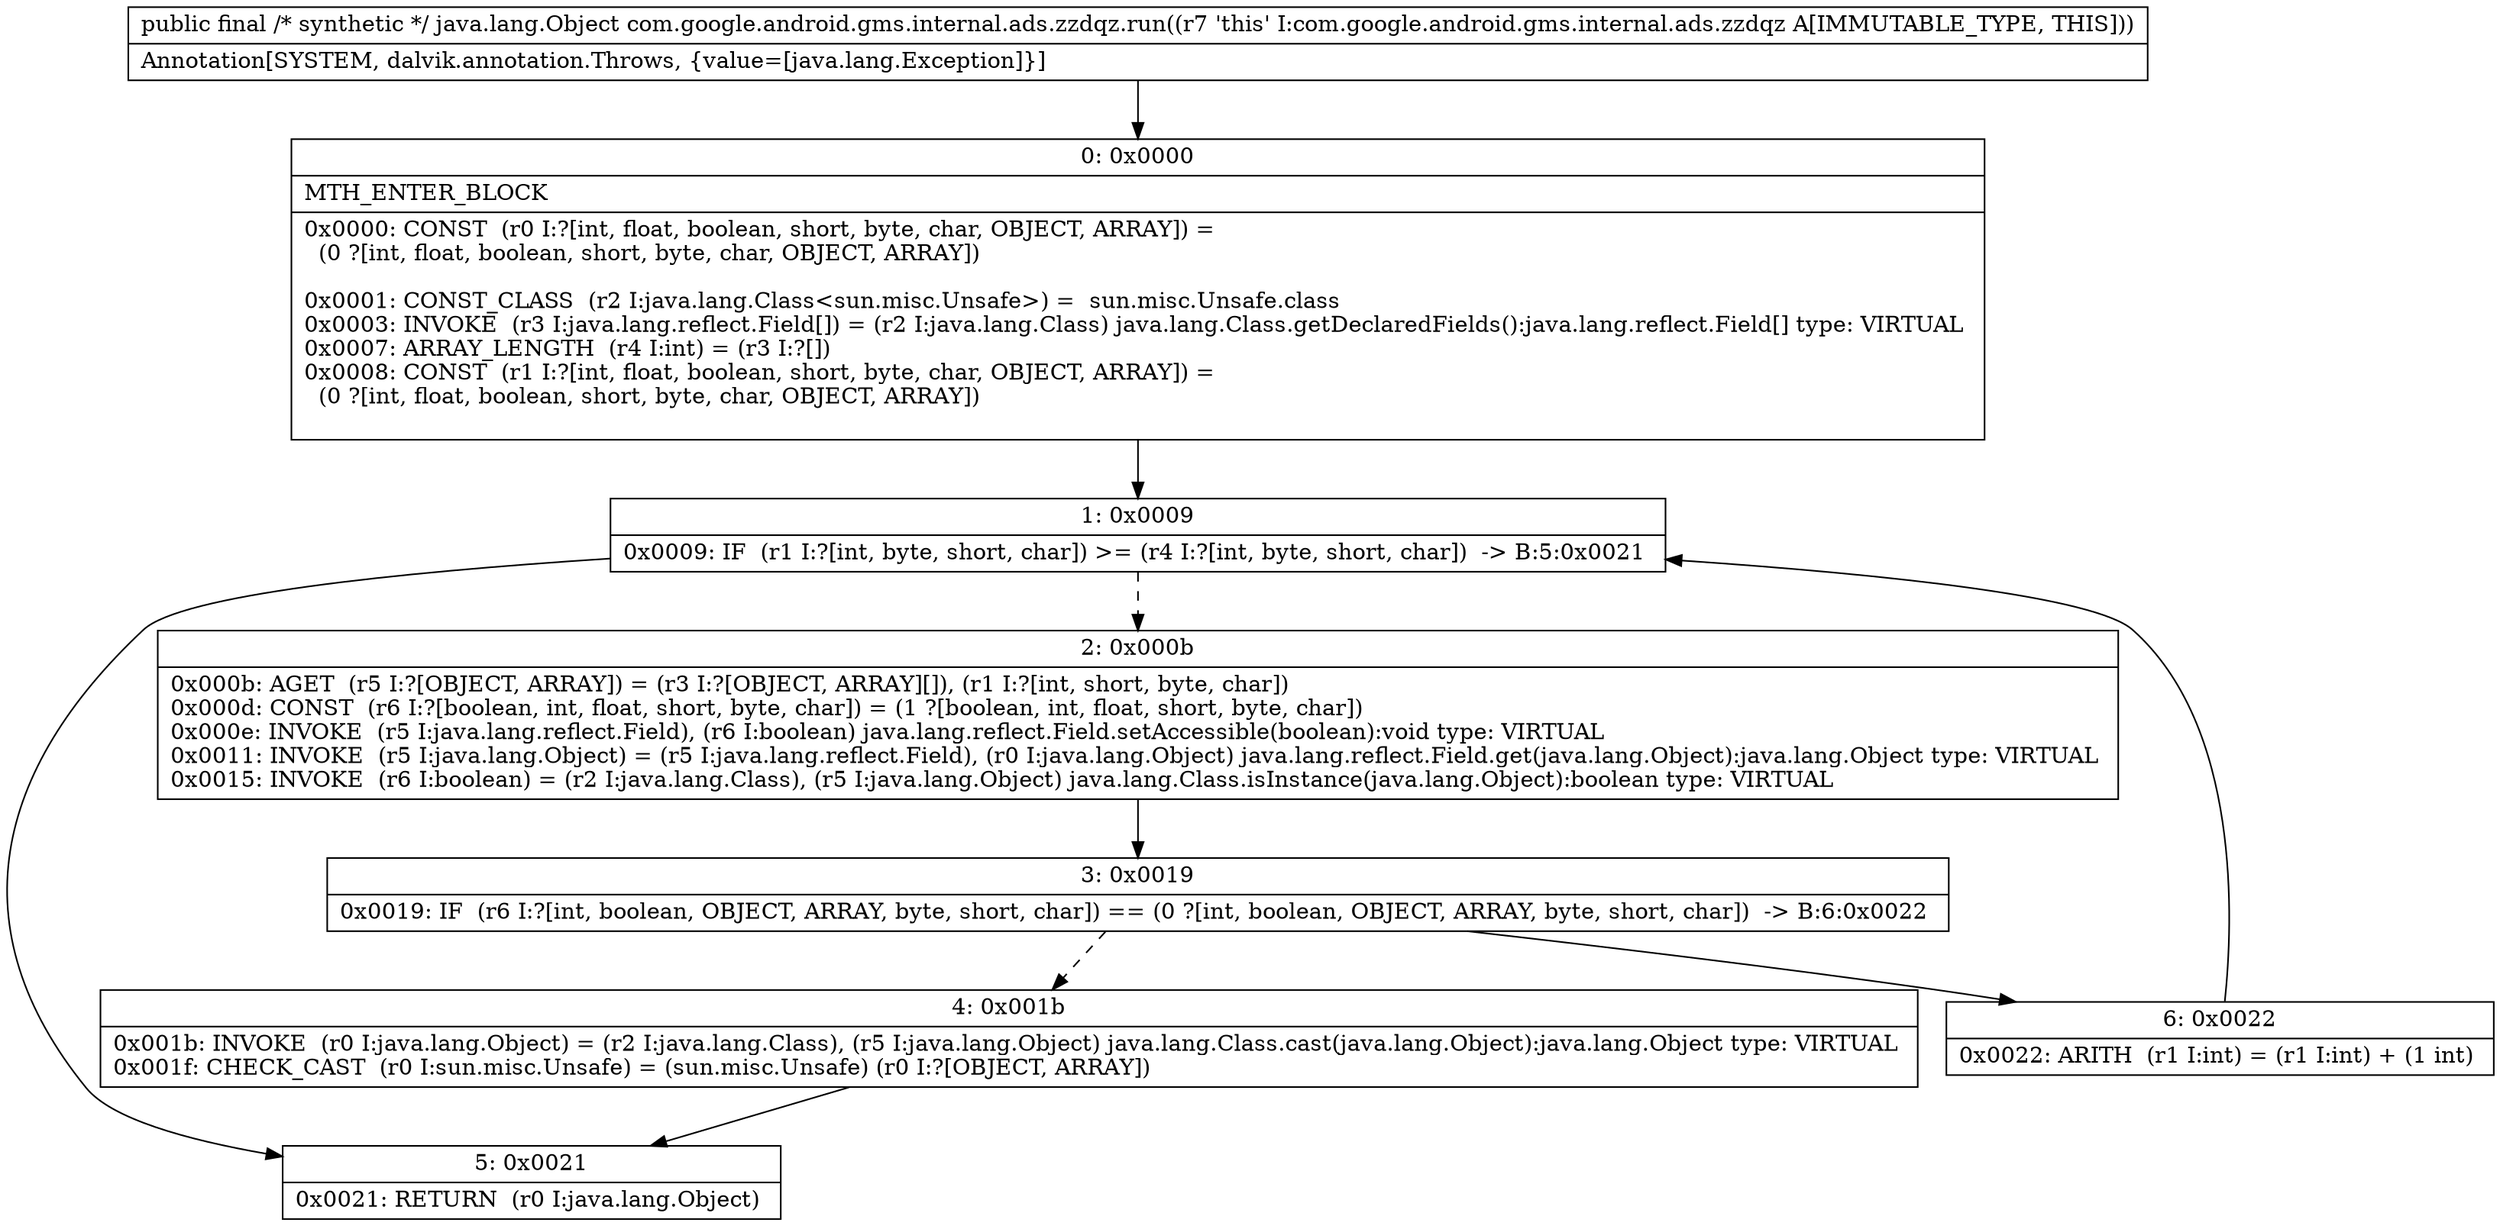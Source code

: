 digraph "CFG forcom.google.android.gms.internal.ads.zzdqz.run()Ljava\/lang\/Object;" {
Node_0 [shape=record,label="{0\:\ 0x0000|MTH_ENTER_BLOCK\l|0x0000: CONST  (r0 I:?[int, float, boolean, short, byte, char, OBJECT, ARRAY]) = \l  (0 ?[int, float, boolean, short, byte, char, OBJECT, ARRAY])\l \l0x0001: CONST_CLASS  (r2 I:java.lang.Class\<sun.misc.Unsafe\>) =  sun.misc.Unsafe.class \l0x0003: INVOKE  (r3 I:java.lang.reflect.Field[]) = (r2 I:java.lang.Class) java.lang.Class.getDeclaredFields():java.lang.reflect.Field[] type: VIRTUAL \l0x0007: ARRAY_LENGTH  (r4 I:int) = (r3 I:?[]) \l0x0008: CONST  (r1 I:?[int, float, boolean, short, byte, char, OBJECT, ARRAY]) = \l  (0 ?[int, float, boolean, short, byte, char, OBJECT, ARRAY])\l \l}"];
Node_1 [shape=record,label="{1\:\ 0x0009|0x0009: IF  (r1 I:?[int, byte, short, char]) \>= (r4 I:?[int, byte, short, char])  \-\> B:5:0x0021 \l}"];
Node_2 [shape=record,label="{2\:\ 0x000b|0x000b: AGET  (r5 I:?[OBJECT, ARRAY]) = (r3 I:?[OBJECT, ARRAY][]), (r1 I:?[int, short, byte, char]) \l0x000d: CONST  (r6 I:?[boolean, int, float, short, byte, char]) = (1 ?[boolean, int, float, short, byte, char]) \l0x000e: INVOKE  (r5 I:java.lang.reflect.Field), (r6 I:boolean) java.lang.reflect.Field.setAccessible(boolean):void type: VIRTUAL \l0x0011: INVOKE  (r5 I:java.lang.Object) = (r5 I:java.lang.reflect.Field), (r0 I:java.lang.Object) java.lang.reflect.Field.get(java.lang.Object):java.lang.Object type: VIRTUAL \l0x0015: INVOKE  (r6 I:boolean) = (r2 I:java.lang.Class), (r5 I:java.lang.Object) java.lang.Class.isInstance(java.lang.Object):boolean type: VIRTUAL \l}"];
Node_3 [shape=record,label="{3\:\ 0x0019|0x0019: IF  (r6 I:?[int, boolean, OBJECT, ARRAY, byte, short, char]) == (0 ?[int, boolean, OBJECT, ARRAY, byte, short, char])  \-\> B:6:0x0022 \l}"];
Node_4 [shape=record,label="{4\:\ 0x001b|0x001b: INVOKE  (r0 I:java.lang.Object) = (r2 I:java.lang.Class), (r5 I:java.lang.Object) java.lang.Class.cast(java.lang.Object):java.lang.Object type: VIRTUAL \l0x001f: CHECK_CAST  (r0 I:sun.misc.Unsafe) = (sun.misc.Unsafe) (r0 I:?[OBJECT, ARRAY]) \l}"];
Node_5 [shape=record,label="{5\:\ 0x0021|0x0021: RETURN  (r0 I:java.lang.Object) \l}"];
Node_6 [shape=record,label="{6\:\ 0x0022|0x0022: ARITH  (r1 I:int) = (r1 I:int) + (1 int) \l}"];
MethodNode[shape=record,label="{public final \/* synthetic *\/ java.lang.Object com.google.android.gms.internal.ads.zzdqz.run((r7 'this' I:com.google.android.gms.internal.ads.zzdqz A[IMMUTABLE_TYPE, THIS]))  | Annotation[SYSTEM, dalvik.annotation.Throws, \{value=[java.lang.Exception]\}]\l}"];
MethodNode -> Node_0;
Node_0 -> Node_1;
Node_1 -> Node_2[style=dashed];
Node_1 -> Node_5;
Node_2 -> Node_3;
Node_3 -> Node_4[style=dashed];
Node_3 -> Node_6;
Node_4 -> Node_5;
Node_6 -> Node_1;
}

